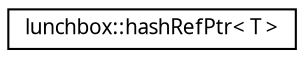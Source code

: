 digraph "Graphical Class Hierarchy"
{
  edge [fontname="Sans",fontsize="10",labelfontname="Sans",labelfontsize="10"];
  node [fontname="Sans",fontsize="10",shape=record];
  rankdir="LR";
  Node1 [label="lunchbox::hashRefPtr\< T \>",height=0.2,width=0.4,color="black", fillcolor="white", style="filled",URL="$structlunchbox_1_1hash_ref_ptr.html",tooltip="A hash function for RefPtr keys. "];
}
